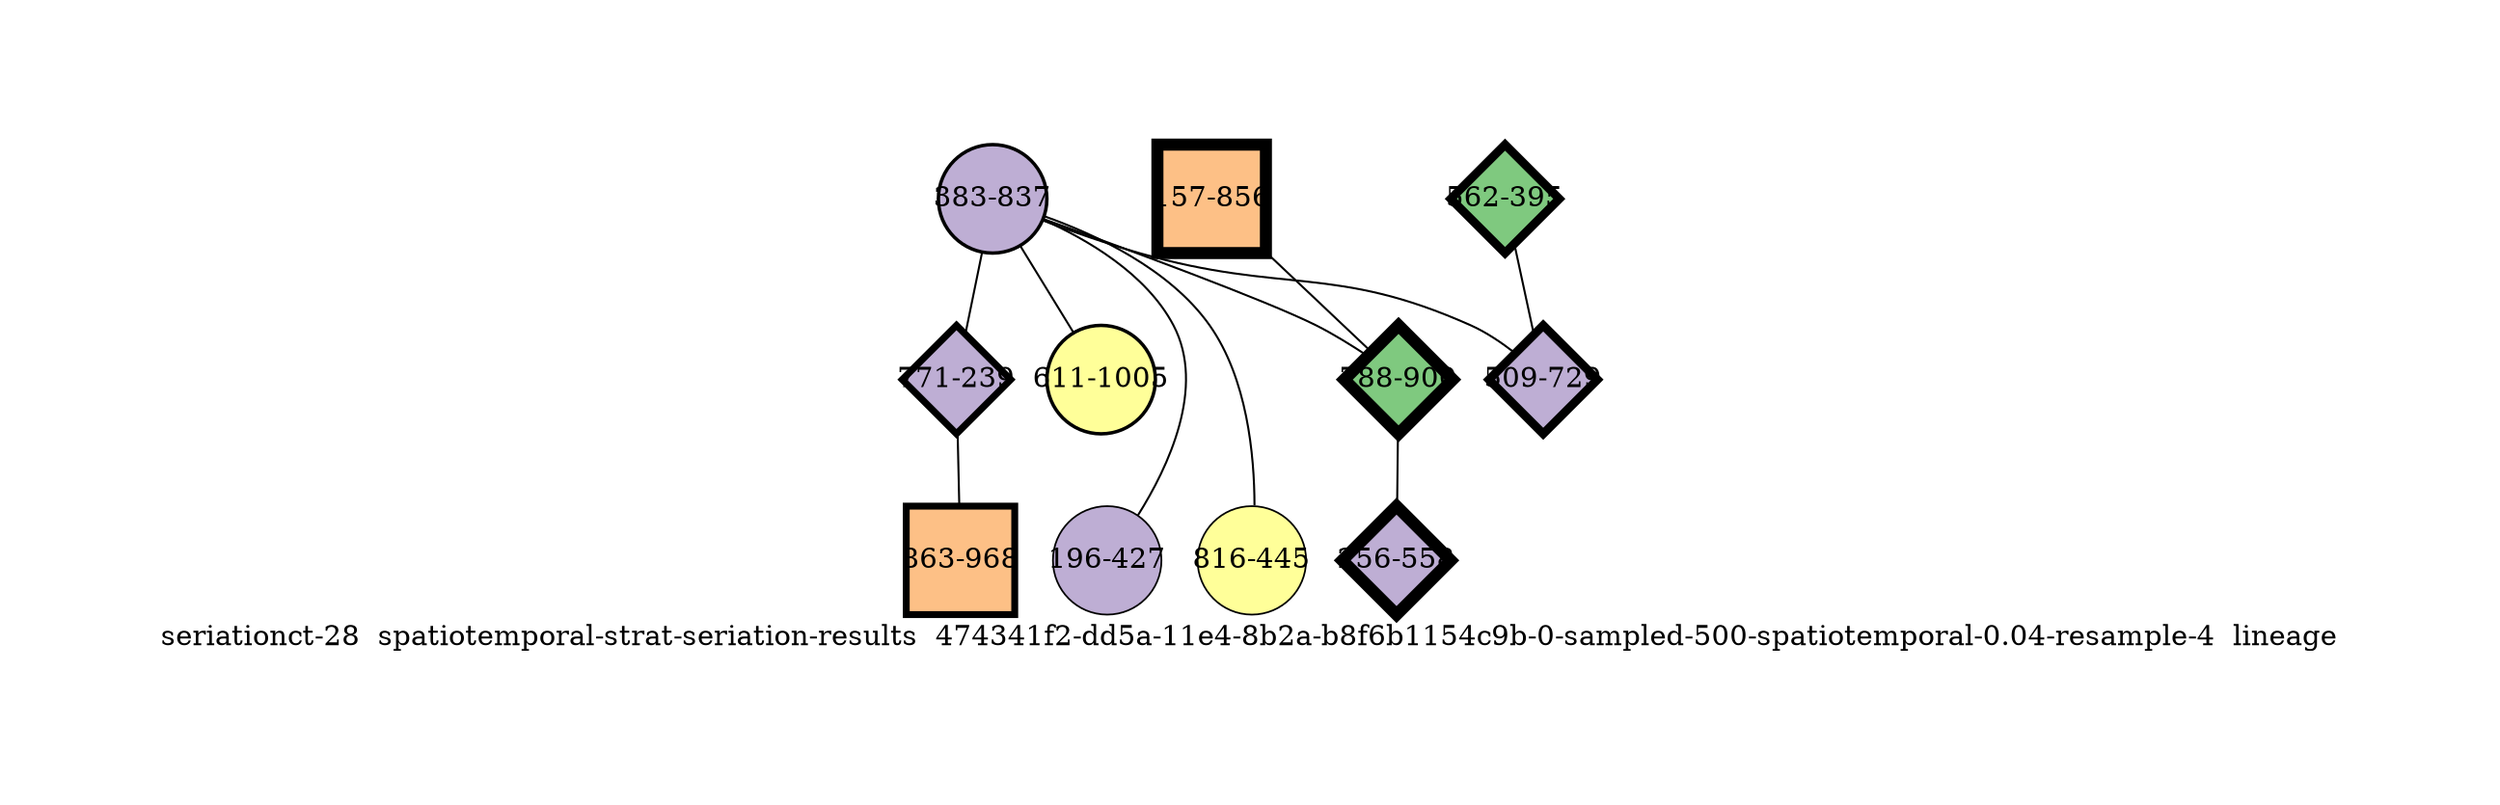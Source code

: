 strict graph "seriationct-28  spatiotemporal-strat-seriation-results  474341f2-dd5a-11e4-8b2a-b8f6b1154c9b-0-sampled-500-spatiotemporal-0.04-resample-4  lineage" {
labelloc=b;
ratio=auto;
pad="1.0";
label="seriationct-28  spatiotemporal-strat-seriation-results  474341f2-dd5a-11e4-8b2a-b8f6b1154c9b-0-sampled-500-spatiotemporal-0.04-resample-4  lineage";
node [width="0.75", style=filled, fixedsize=true, height="0.75", shape=circle, label=""];
0 [xCoordinate="837.0", appears_in_slice=2, yCoordinate="383.0", colorscheme=accent7, lineage_id=0, short_label="383-837", label="383-837", shape=circle, cluster_id=1, fillcolor=2, size="500.0", id=0, penwidth="1.71428571429"];
1 [xCoordinate="427.0", appears_in_slice=1, yCoordinate="196.0", colorscheme=accent7, lineage_id=0, short_label="196-427", label="196-427", shape=circle, cluster_id=1, fillcolor=2, size="500.0", id=1, penwidth="0.857142857143"];
2 [xCoordinate="445.0", appears_in_slice=1, yCoordinate="816.0", colorscheme=accent7, lineage_id=0, short_label="816-445", label="816-445", shape=circle, cluster_id=3, fillcolor=4, size="500.0", id=2, penwidth="0.857142857143"];
3 [xCoordinate="239.0", appears_in_slice=4, yCoordinate="771.0", colorscheme=accent7, lineage_id=2, short_label="771-239", label="771-239", shape=diamond, cluster_id=1, fillcolor=2, size="500.0", id=3, penwidth="3.42857142857"];
4 [xCoordinate="1005.0", appears_in_slice=2, yCoordinate="611.0", colorscheme=accent7, lineage_id=0, short_label="611-1005", label="611-1005", shape=circle, cluster_id=3, fillcolor=4, size="500.0", id=4, penwidth="1.71428571429"];
5 [xCoordinate="856.0", appears_in_slice=7, yCoordinate="157.0", colorscheme=accent7, lineage_id=1, short_label="157-856", label="157-856", shape=square, cluster_id=2, fillcolor=3, size="500.0", id=5, penwidth="6.0"];
6 [xCoordinate="968.0", appears_in_slice=4, yCoordinate="863.0", colorscheme=accent7, lineage_id=1, short_label="863-968", label="863-968", shape=square, cluster_id=2, fillcolor=3, size="500.0", id=6, penwidth="3.42857142857"];
7 [xCoordinate="395.0", appears_in_slice=5, yCoordinate="562.0", colorscheme=accent7, lineage_id=2, short_label="562-395", label="562-395", shape=diamond, cluster_id=0, fillcolor=1, size="500.0", id=7, penwidth="4.28571428571"];
8 [xCoordinate="900.0", appears_in_slice=7, yCoordinate="788.0", colorscheme=accent7, lineage_id=2, short_label="788-900", label="788-900", shape=diamond, cluster_id=0, fillcolor=1, size="500.0", id=8, penwidth="6.0"];
9 [xCoordinate="729.0", appears_in_slice=5, yCoordinate="509.0", colorscheme=accent7, lineage_id=2, short_label="509-729", label="509-729", shape=diamond, cluster_id=1, fillcolor=2, size="500.0", id=9, penwidth="4.28571428571"];
10 [xCoordinate="558.0", appears_in_slice=7, yCoordinate="256.0", colorscheme=accent7, lineage_id=2, short_label="256-558", label="256-558", shape=diamond, cluster_id=1, fillcolor=2, size="500.0", id=10, penwidth="6.0"];
0 -- 1  [inverseweight="3.06904447408", weight="0.325834313724"];
0 -- 2  [inverseweight="2.93549381684", weight="0.340658186457"];
0 -- 3  [inverseweight="2.97345258677", weight="0.336309381374"];
0 -- 4  [inverseweight="3.01215750516", weight="0.331987951589"];
0 -- 8  [inverseweight="2.92272746186", weight="0.342146167595"];
0 -- 9  [inverseweight="2.93539264002", weight="0.34066992823"];
3 -- 6  [inverseweight="3.15723012677", weight="0.316733326317"];
5 -- 8  [inverseweight="12.2868296796", weight="0.0813879597975"];
7 -- 9  [inverseweight="2.57281175079", weight="0.388679816816"];
8 -- 10  [inverseweight="3.56851668462", weight="0.28022847821"];
}
